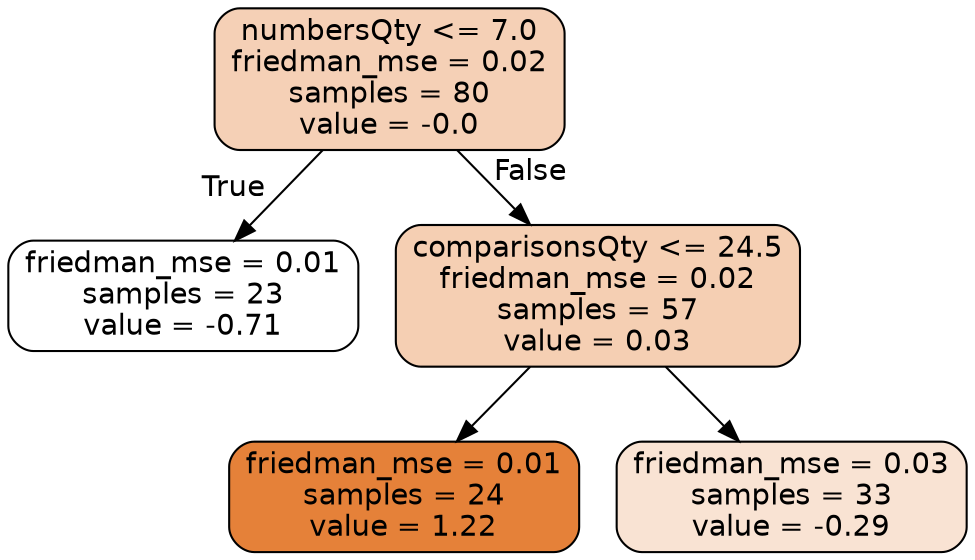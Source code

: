 digraph Tree {
node [shape=box, style="filled, rounded", color="black", fontname="helvetica"] ;
edge [fontname="helvetica"] ;
0 [label="numbersQty <= 7.0\nfriedman_mse = 0.02\nsamples = 80\nvalue = -0.0", fillcolor="#f5d0b6"] ;
1 [label="friedman_mse = 0.01\nsamples = 23\nvalue = -0.71", fillcolor="#ffffff"] ;
0 -> 1 [labeldistance=2.5, labelangle=45, headlabel="True"] ;
2 [label="comparisonsQty <= 24.5\nfriedman_mse = 0.02\nsamples = 57\nvalue = 0.03", fillcolor="#f5cfb3"] ;
0 -> 2 [labeldistance=2.5, labelangle=-45, headlabel="False"] ;
3 [label="friedman_mse = 0.01\nsamples = 24\nvalue = 1.22", fillcolor="#e58139"] ;
2 -> 3 ;
4 [label="friedman_mse = 0.03\nsamples = 33\nvalue = -0.29", fillcolor="#f9e3d3"] ;
2 -> 4 ;
}